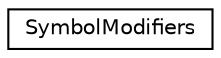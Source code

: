 digraph "Graphical Class Hierarchy"
{
 // LATEX_PDF_SIZE
  edge [fontname="Helvetica",fontsize="10",labelfontname="Helvetica",labelfontsize="10"];
  node [fontname="Helvetica",fontsize="10",shape=record];
  rankdir="LR";
  Node0 [label="SymbolModifiers",height=0.2,width=0.4,color="black", fillcolor="white", style="filled",URL="$structSymbolModifiers.html",tooltip="Holds yyextra->modifiers (ie attributes) for one symbol (variable, function, etc)"];
}
